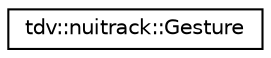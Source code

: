 digraph "Graphical Class Hierarchy"
{
  edge [fontname="Helvetica",fontsize="10",labelfontname="Helvetica",labelfontsize="10"];
  node [fontname="Helvetica",fontsize="10",shape=record];
  rankdir="LR";
  Node1 [label="tdv::nuitrack::Gesture",height=0.2,width=0.4,color="black", fillcolor="white", style="filled",URL="$structtdv_1_1nuitrack_1_1Gesture.html",tooltip="Describes a gesture with a binding to a user. "];
}
